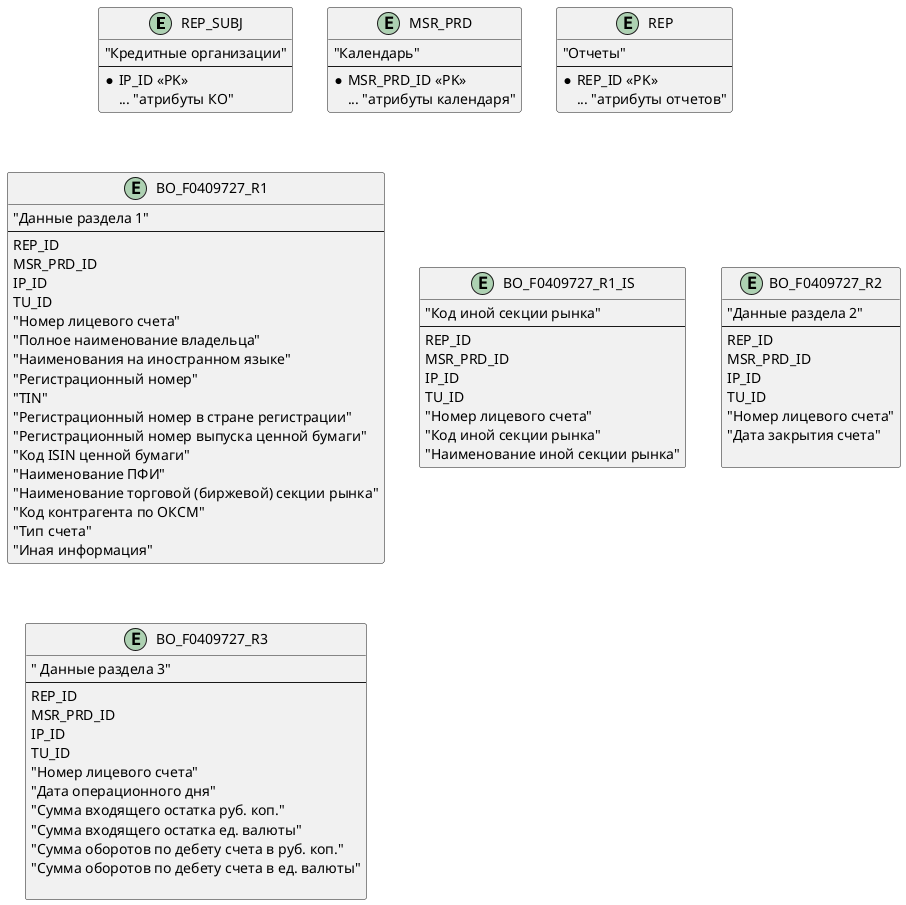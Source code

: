 @startuml
entity "REP_SUBJ" as REP_SUBJ {
    "Кредитные организации"
    --
    *IP_ID <<PK>>
    ... "атрибуты КО"
}
entity "MSR_PRD" as MSR_PRD {
    "Календарь"
    --
    *MSR_PRD_ID <<PK>>
    ... "атрибуты календаря"
}
entity "REP" as REP {
    "Отчеты"
    --
    *REP_ID <<PK>>
    ... "атрибуты отчетов"
}
entity "BO_F0409727_R1" as BO_F0409727_R1{
    "Данные раздела 1"
    --
    REP_ID
    MSR_PRD_ID
    IP_ID
    TU_ID
    "Номер лицевого счета"
    "Полное наименование владельца"
    "Наименования на иностранном языке"
    "Регистрационный номер"
    "TIN"
    "Регистрационный номер в стране регистрации"
    "Регистрационный номер выпуска ценной бумаги"
    "Код ISIN ценной бумаги"
    "Наименование ПФИ"
    "Наименование торговой (биржевой) секции рынка"
    "Код контрагента по ОКСМ"
    "Тип счета"
    "Иная информация"
 }

 entity "BO_F0409727_R1_IS" as BO_F0409727_R1_IS {
    "Код иной секции рынка"
    --
    REP_ID
    MSR_PRD_ID
    IP_ID
    TU_ID
    "Номер лицевого счета"
    "Код иной секции рынка"
    "Наименование иной секции рынка"
 }

 entity "BO_F0409727_R2" as BO_F0409727_R2 {
    "Данные раздела 2"
    --
    REP_ID
    MSR_PRD_ID
    IP_ID
    TU_ID
    "Номер лицевого счета"
    "Дата закрытия счета"

 }
 entity "BO_F0409727_R3" as BO_F0409727_R3{
    " Данные раздела 3"
    --
    REP_ID
    MSR_PRD_ID
    IP_ID
    TU_ID
    "Номер лицевого счета"
    "Дата операционного дня"
    "Сумма входящего остатка руб. коп."
    "Сумма входящего остатка ед. валюты"
    "Сумма оборотов по дебету счета в руб. коп."
    "Сумма оборотов по дебету счета в ед. валюты"
    
 }


@enduml